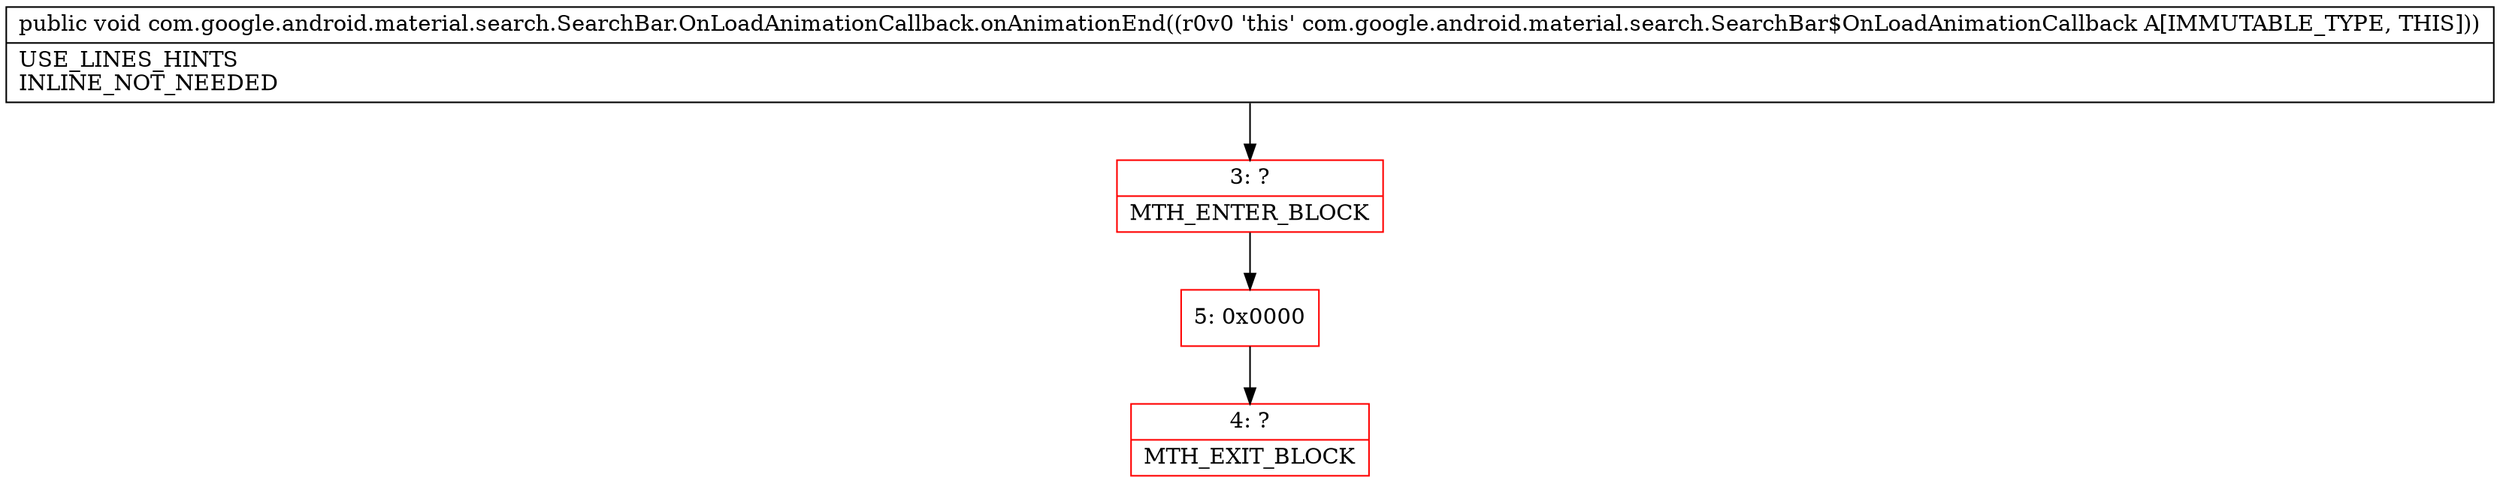 digraph "CFG forcom.google.android.material.search.SearchBar.OnLoadAnimationCallback.onAnimationEnd()V" {
subgraph cluster_Region_1362707049 {
label = "R(0)";
node [shape=record,color=blue];
}
Node_3 [shape=record,color=red,label="{3\:\ ?|MTH_ENTER_BLOCK\l}"];
Node_5 [shape=record,color=red,label="{5\:\ 0x0000}"];
Node_4 [shape=record,color=red,label="{4\:\ ?|MTH_EXIT_BLOCK\l}"];
MethodNode[shape=record,label="{public void com.google.android.material.search.SearchBar.OnLoadAnimationCallback.onAnimationEnd((r0v0 'this' com.google.android.material.search.SearchBar$OnLoadAnimationCallback A[IMMUTABLE_TYPE, THIS]))  | USE_LINES_HINTS\lINLINE_NOT_NEEDED\l}"];
MethodNode -> Node_3;Node_3 -> Node_5;
Node_5 -> Node_4;
}

